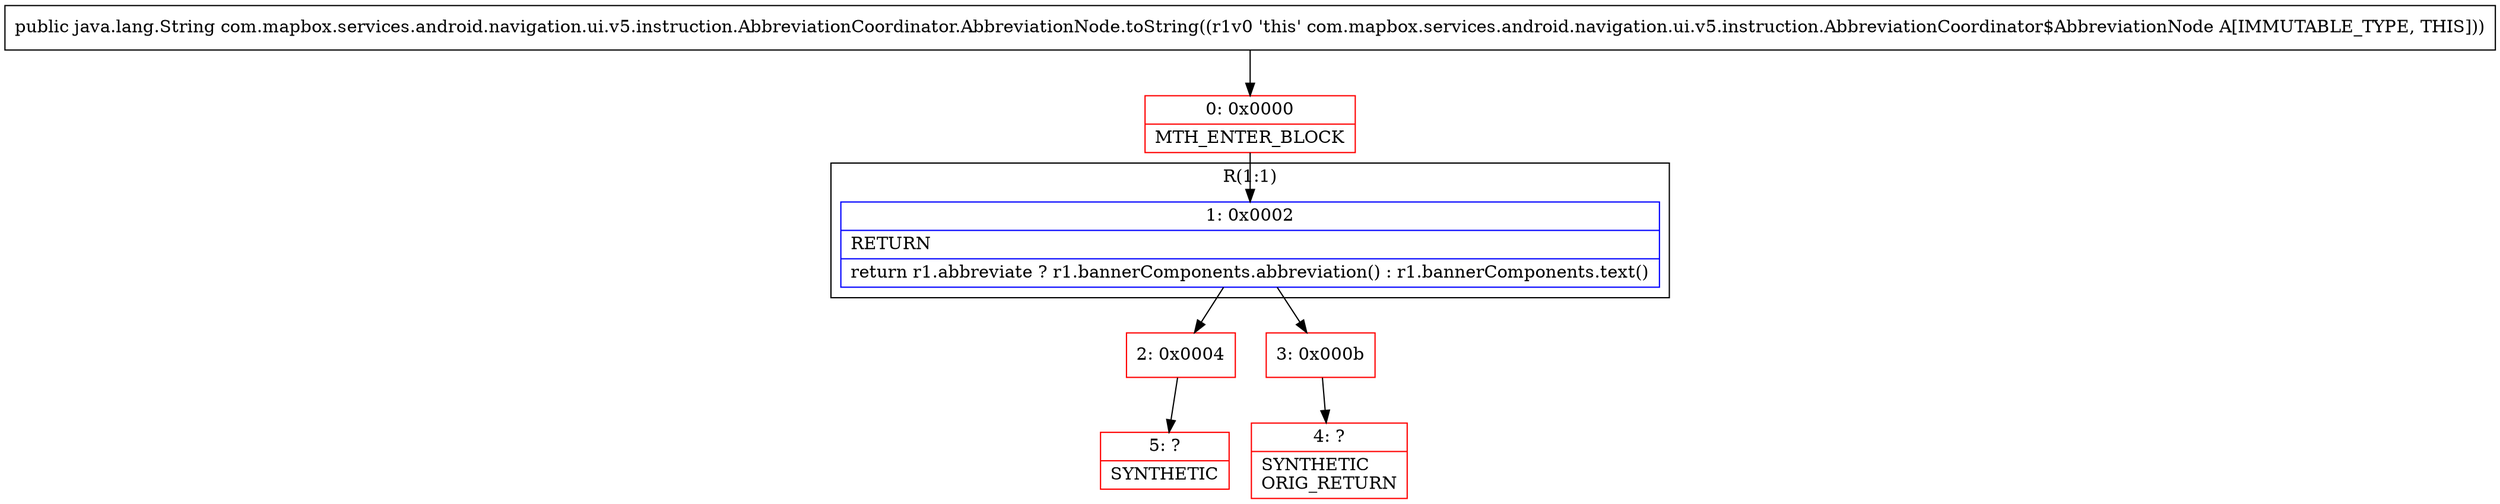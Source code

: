 digraph "CFG forcom.mapbox.services.android.navigation.ui.v5.instruction.AbbreviationCoordinator.AbbreviationNode.toString()Ljava\/lang\/String;" {
subgraph cluster_Region_1622675858 {
label = "R(1:1)";
node [shape=record,color=blue];
Node_1 [shape=record,label="{1\:\ 0x0002|RETURN\l|return r1.abbreviate ? r1.bannerComponents.abbreviation() : r1.bannerComponents.text()\l}"];
}
Node_0 [shape=record,color=red,label="{0\:\ 0x0000|MTH_ENTER_BLOCK\l}"];
Node_2 [shape=record,color=red,label="{2\:\ 0x0004}"];
Node_3 [shape=record,color=red,label="{3\:\ 0x000b}"];
Node_4 [shape=record,color=red,label="{4\:\ ?|SYNTHETIC\lORIG_RETURN\l}"];
Node_5 [shape=record,color=red,label="{5\:\ ?|SYNTHETIC\l}"];
MethodNode[shape=record,label="{public java.lang.String com.mapbox.services.android.navigation.ui.v5.instruction.AbbreviationCoordinator.AbbreviationNode.toString((r1v0 'this' com.mapbox.services.android.navigation.ui.v5.instruction.AbbreviationCoordinator$AbbreviationNode A[IMMUTABLE_TYPE, THIS])) }"];
MethodNode -> Node_0;
Node_1 -> Node_2;
Node_1 -> Node_3;
Node_0 -> Node_1;
Node_2 -> Node_5;
Node_3 -> Node_4;
}

